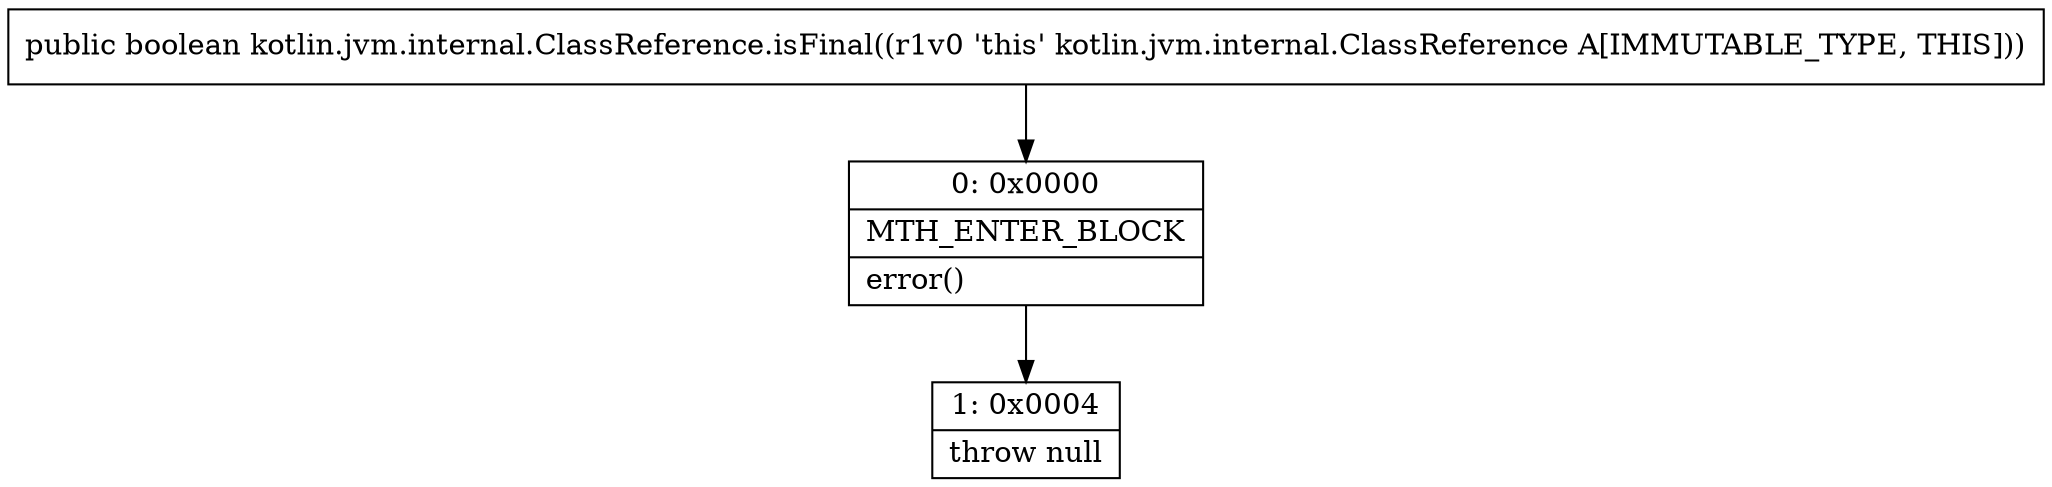 digraph "CFG forkotlin.jvm.internal.ClassReference.isFinal()Z" {
Node_0 [shape=record,label="{0\:\ 0x0000|MTH_ENTER_BLOCK\l|error()\l}"];
Node_1 [shape=record,label="{1\:\ 0x0004|throw null\l}"];
MethodNode[shape=record,label="{public boolean kotlin.jvm.internal.ClassReference.isFinal((r1v0 'this' kotlin.jvm.internal.ClassReference A[IMMUTABLE_TYPE, THIS])) }"];
MethodNode -> Node_0;
Node_0 -> Node_1;
}

